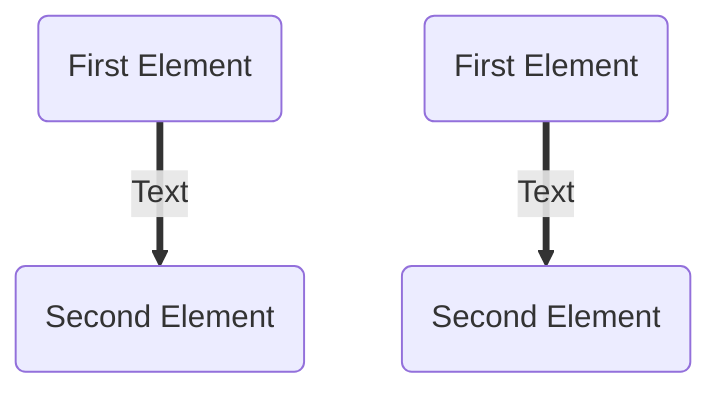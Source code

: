 flowchart
    _1_from(First Element)== Text ==>_1_to(Second Element)
%% Another Solution
    _2_from(First Element)==>|Text|_2_to(Second Element)